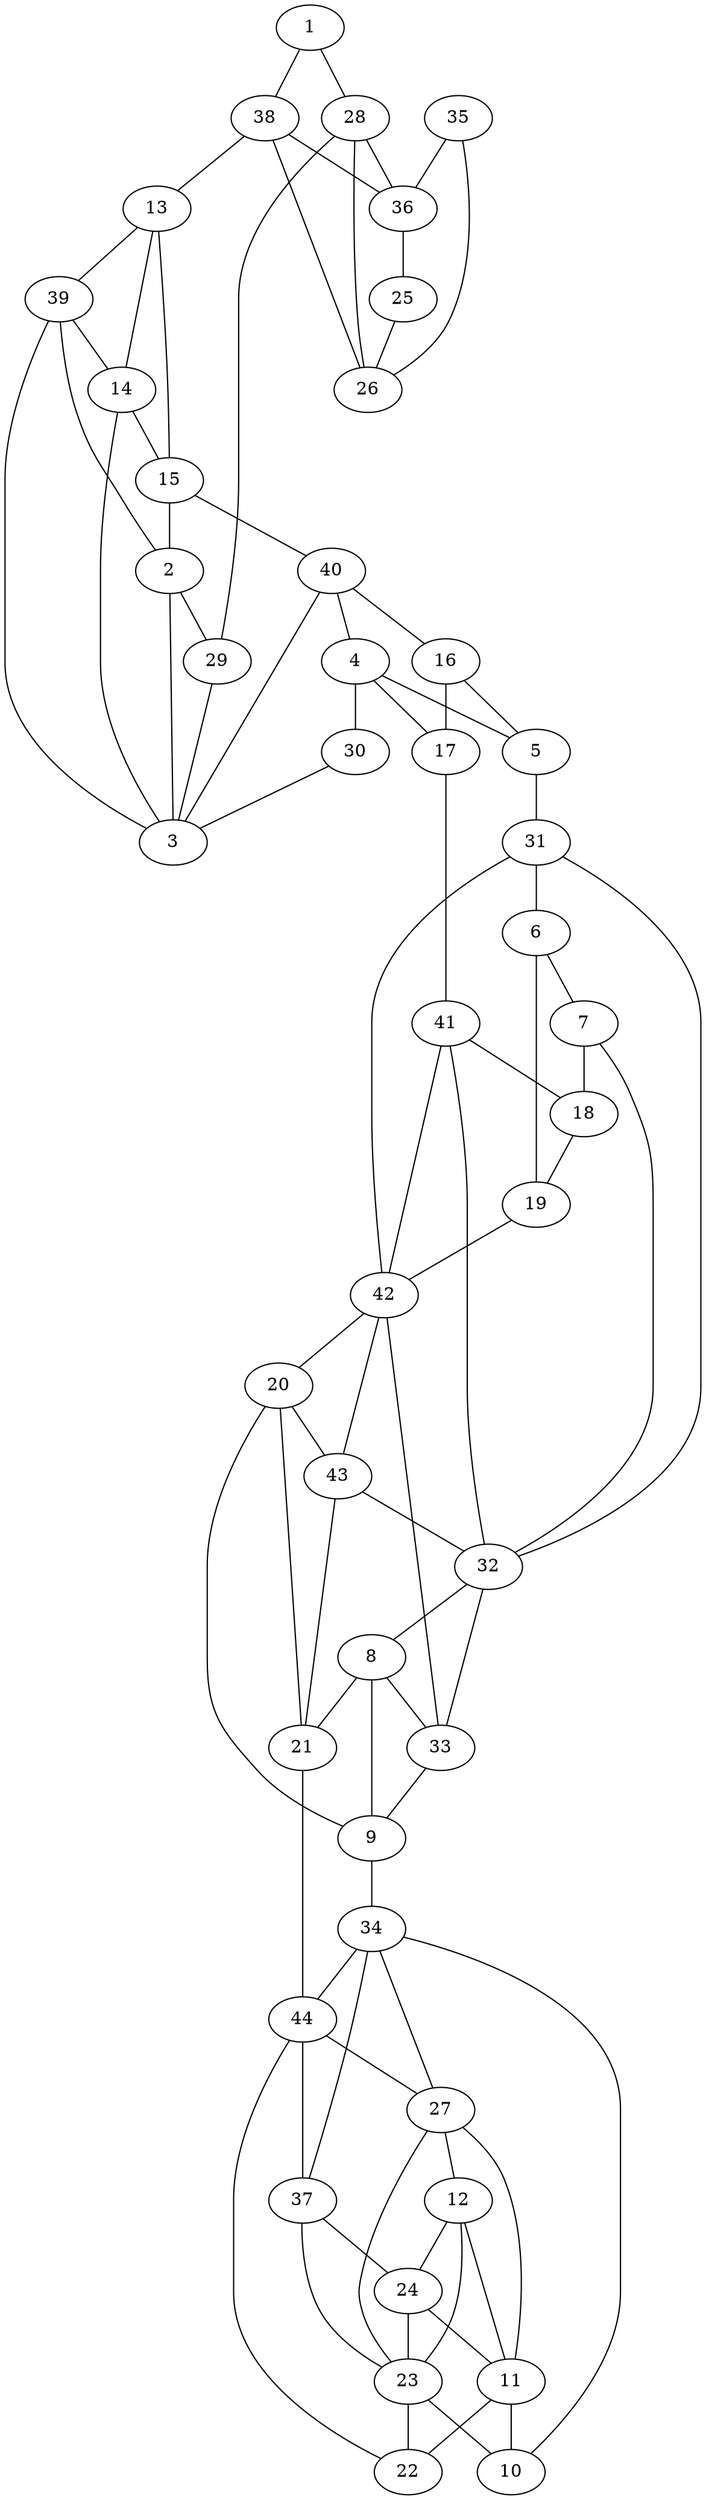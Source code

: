 graph pdb1qfe {
	1	 [aaLength=13,
		sequence=INSVKAEALAYRE,
		type=0];
	28	 [aaLength=6,
		sequence=KIIVSL,
		type=1];
	1 -- 28	 [distance0="19.86648",
		frequency=1,
		type0=2];
	38	 [aaLength=6,
		sequence=KIIVSL,
		type=1];
	1 -- 38	 [distance0="19.86648",
		frequency=1,
		type0=3];
	2	 [aaLength=3,
		sequence=VDH,
		type=0];
	3	 [aaLength=14,
		sequence=TQSVLTAARVIRDA,
		type=0];
	2 -- 3	 [distance0="14.09237",
		distance1="6.0",
		frequency=2,
		type0=1,
		type1=4];
	29	 [aaLength=5,
		sequence=ILEWR,
		type=1];
	2 -- 29	 [distance0="18.95211",
		frequency=1,
		type0=2];
	4	 [aaLength=3,
		sequence=AKE,
		type=0];
	5	 [aaLength=14,
		sequence=TQHYLTLNRAAIDS,
		type=0];
	4 -- 5	 [distance0="15.90227",
		distance1="7.0",
		frequency=2,
		type0=1,
		type1=4];
	17	 [aaLength=14,
		sequence=TQHYLTLNRAAIDS,
		type=0];
	4 -- 17	 [distance0="24.67413",
		frequency=1,
		type0=2];
	30	 [aaLength=5,
		sequence=PLLFT,
		type=1];
	4 -- 30	 [distance0="26.49999",
		frequency=1,
		type0=3];
	31	 [aaLength=5,
		sequence=MIDLE,
		type=1];
	5 -- 31	 [distance0="4.0",
		frequency=1,
		type0=4];
	6	 [aaLength=3,
		sequence=LFT,
		type=0];
	7	 [aaLength=14,
		sequence=DADVKATVDYAHAH,
		type=0];
	6 -- 7	 [distance0="10.70615",
		distance1="1.0",
		frequency=2,
		type0=1,
		type1=4];
	18	 [aaLength=3,
		sequence=LFT,
		type=0];
	7 -- 18	 [distance0="4.919808",
		frequency=1,
		type0=1];
	32	 [aaLength=8,
		sequence=YVVMSNHD,
		type=1];
	7 -- 32	 [distance0="2.0",
		frequency=1,
		type0=4];
	8	 [aaLength=13,
		sequence=AEEMVSRLRKMQA,
		type=0];
	9	 [aaLength=17,
		sequence=KHDVLTLLTATLEMQQH,
		type=0];
	8 -- 9	 [distance0="27.33985",
		frequency=1,
		type0=2];
	21	 [aaLength=17,
		sequence=KHDVLTLLTATLEMQQH,
		type=0];
	8 -- 21	 [distance0="27.57686",
		frequency=1,
		type0=3];
	33	 [aaLength=7,
		sequence=IPKIAVM,
		type=1];
	8 -- 33	 [distance0="4.0",
		frequency=1,
		type0=4];
	20	 [aaLength=13,
		sequence=AEEMVSRLRKMQA,
		type=0];
	9 -- 20	 [distance0="27.18777",
		frequency=1,
		type0=2];
	34	 [aaLength=6,
		sequence=VITMSM,
		type=1];
	9 -- 34	 [distance0="5.0",
		frequency=1,
		type0=4];
	10	 [aaLength=5,
		sequence=VISRL,
		type=0];
	11	 [aaLength=4,
		sequence=GEVF,
		type=0];
	11 -- 10	 [distance0="11.61158",
		frequency=1,
		type0=2];
	22	 [aaLength=5,
		sequence=VISRL,
		type=0];
	11 -- 22	 [distance0="8.644546",
		frequency=1,
		type0=1];
	27	 [aaLength=4,
		sequence=ATFG,
		type=1];
	11 -- 27	 [distance0="3.0",
		frequency=1,
		type0=4];
	12	 [aaLength=12,
		sequence=VNDLRSVLMILH,
		type=0];
	12 -- 11	 [distance0="26.60616",
		frequency=1,
		type0=2];
	23	 [aaLength=4,
		sequence=GEVF,
		type=0];
	12 -- 23	 [distance0="27.36265",
		frequency=1,
		type0=3];
	24	 [aaLength=12,
		sequence=VNDLRSVLMILH,
		type=0];
	12 -- 24	 [distance0="4.020171",
		frequency=1,
		type0=1];
	13	 [aaLength=13,
		sequence=INSVKAEALAYRE,
		type=0];
	14	 [aaLength=3,
		sequence=VDH,
		type=0];
	13 -- 14	 [distance0="26.30975",
		frequency=1,
		type0=2];
	15	 [aaLength=14,
		sequence=TQSVLTAARVIRDA,
		type=0];
	13 -- 15	 [distance0="31.32681",
		frequency=1,
		type0=3];
	39	 [aaLength=5,
		sequence=ILEWR,
		type=1];
	13 -- 39	 [distance0="4.0",
		frequency=1,
		type0=4];
	14 -- 3	 [distance0="20.48417",
		frequency=1,
		type0=2];
	14 -- 15	 [distance0="14.55078",
		distance1="6.0",
		frequency=2,
		type0=1,
		type1=4];
	15 -- 2	 [distance0="24.09607",
		frequency=1,
		type0=3];
	40	 [aaLength=5,
		sequence=PLLFT,
		type=1];
	15 -- 40	 [distance0="4.0",
		frequency=1,
		type0=4];
	16	 [aaLength=3,
		sequence=AKE,
		type=0];
	16 -- 5	 [distance0="21.47054",
		frequency=1,
		type0=2];
	16 -- 17	 [distance0="16.69478",
		distance1="7.0",
		frequency=2,
		type0=1,
		type1=4];
	41	 [aaLength=5,
		sequence=MIDLE,
		type=1];
	17 -- 41	 [distance0="4.0",
		frequency=1,
		type0=4];
	19	 [aaLength=14,
		sequence=DADVKATVDYAHAH,
		type=0];
	18 -- 19	 [distance0="11.21007",
		distance1="1.0",
		frequency=2,
		type0=3,
		type1=4];
	19 -- 6	 [distance0="11.07943",
		frequency=1,
		type0=2];
	42	 [aaLength=8,
		sequence=YVVMSNHD,
		type=1];
	19 -- 42	 [distance0="2.0",
		frequency=1,
		type0=4];
	20 -- 21	 [distance0="27.14087",
		frequency=1,
		type0=2];
	43	 [aaLength=7,
		sequence=IPKIAVM,
		type=1];
	20 -- 43	 [distance0="4.0",
		frequency=1,
		type0=4];
	44	 [aaLength=6,
		sequence=VITMSM,
		type=1];
	21 -- 44	 [distance0="5.0",
		frequency=1,
		type0=4];
	23 -- 10	 [distance0="9.142591",
		frequency=1,
		type0=1];
	23 -- 22	 [distance0="11.60659",
		frequency=1,
		type0=2];
	24 -- 11	 [distance0="28.01022",
		frequency=1,
		type0=3];
	24 -- 23	 [distance0="26.46529",
		frequency=1,
		type0=2];
	25	 [aaLength=3,
		sequence=VTV,
		type=1];
	26	 [aaLength=3,
		sequence=LII,
		type=1];
	25 -- 26	 [distance0="5.0",
		distance1="2.0",
		frequency=2,
		type0=2,
		type1=4];
	27 -- 12	 [distance0="12.0",
		frequency=1,
		type0=4];
	27 -- 23	 [distance0="22.26095",
		frequency=1,
		type0=2];
	28 -- 26	 [distance0="8.0",
		frequency=1,
		type0=2];
	28 -- 29	 [distance0="21.0",
		frequency=1,
		type0=4];
	36	 [aaLength=3,
		sequence=LII,
		type=1];
	28 -- 36	 [distance0="8.0",
		frequency=1,
		type0=3];
	29 -- 3	 [distance0="23.88849",
		frequency=1,
		type0=3];
	30 -- 3	 [distance0="26.43218",
		frequency=1,
		type0=2];
	31 -- 6	 [distance0="0.0",
		frequency=1,
		type0=5];
	31 -- 32	 [distance0="25.0",
		frequency=1,
		type0=2];
	32 -- 8	 [distance0="6.0",
		frequency=1,
		type0=4];
	33 -- 9	 [distance0="3.0",
		frequency=1,
		type0=4];
	33 -- 32	 [distance0="31.0",
		frequency=1,
		type0=2];
	33 -- 42	 [distance0="31.0",
		frequency=1,
		type0=3];
	34 -- 10	 [distance0="4.0",
		frequency=1,
		type0=4];
	34 -- 27	 [distance0="23.0",
		frequency=1,
		type0=2];
	37	 [aaLength=4,
		sequence=ATFG,
		type=1];
	34 -- 37	 [distance0="23.0",
		frequency=1,
		type0=3];
	34 -- 44	 [distance0="0.0",
		frequency=1,
		type0=1];
	35	 [aaLength=3,
		sequence=VTV,
		type=1];
	35 -- 26	 [distance0="5.0",
		frequency=1,
		type0=2];
	35 -- 36	 [distance0="5.0",
		distance1="2.0",
		frequency=2,
		type0=3,
		type1=4];
	36 -- 25	 [distance0="5.0",
		frequency=1,
		type0=2];
	37 -- 23	 [distance0="22.26095",
		frequency=1,
		type0=2];
	37 -- 24	 [distance0="12.0",
		frequency=1,
		type0=4];
	38 -- 13	 [distance0="4.0",
		frequency=1,
		type0=4];
	38 -- 26	 [distance0="8.0",
		frequency=1,
		type0=2];
	38 -- 36	 [distance0="8.0",
		frequency=1,
		type0=3];
	39 -- 2	 [distance0="18.95211",
		frequency=1,
		type0=2];
	39 -- 3	 [distance0="23.88849",
		frequency=1,
		type0=3];
	39 -- 14	 [distance0="0.0",
		frequency=1,
		type0=5];
	40 -- 3	 [distance0="26.43218",
		frequency=1,
		type0=2];
	40 -- 4	 [distance0="26.49999",
		frequency=1,
		type0=3];
	40 -- 16	 [distance0="3.0",
		frequency=1,
		type0=4];
	41 -- 18	 [distance0="0.0",
		frequency=1,
		type0=5];
	41 -- 32	 [distance0="25.0",
		frequency=1,
		type0=2];
	41 -- 42	 [distance0="25.0",
		frequency=1,
		type0=3];
	42 -- 20	 [distance0="6.0",
		frequency=1,
		type0=4];
	42 -- 31	 [distance0="25.0",
		frequency=1,
		type0=2];
	43 -- 21	 [distance0="3.0",
		frequency=1,
		type0=4];
	43 -- 32	 [distance0="31.0",
		frequency=1,
		type0=2];
	43 -- 42	 [distance0="31.0",
		frequency=1,
		type0=3];
	44 -- 22	 [distance0="4.0",
		frequency=1,
		type0=4];
	44 -- 27	 [distance0="23.0",
		frequency=1,
		type0=2];
	44 -- 37	 [distance0="23.0",
		frequency=1,
		type0=3];
}
